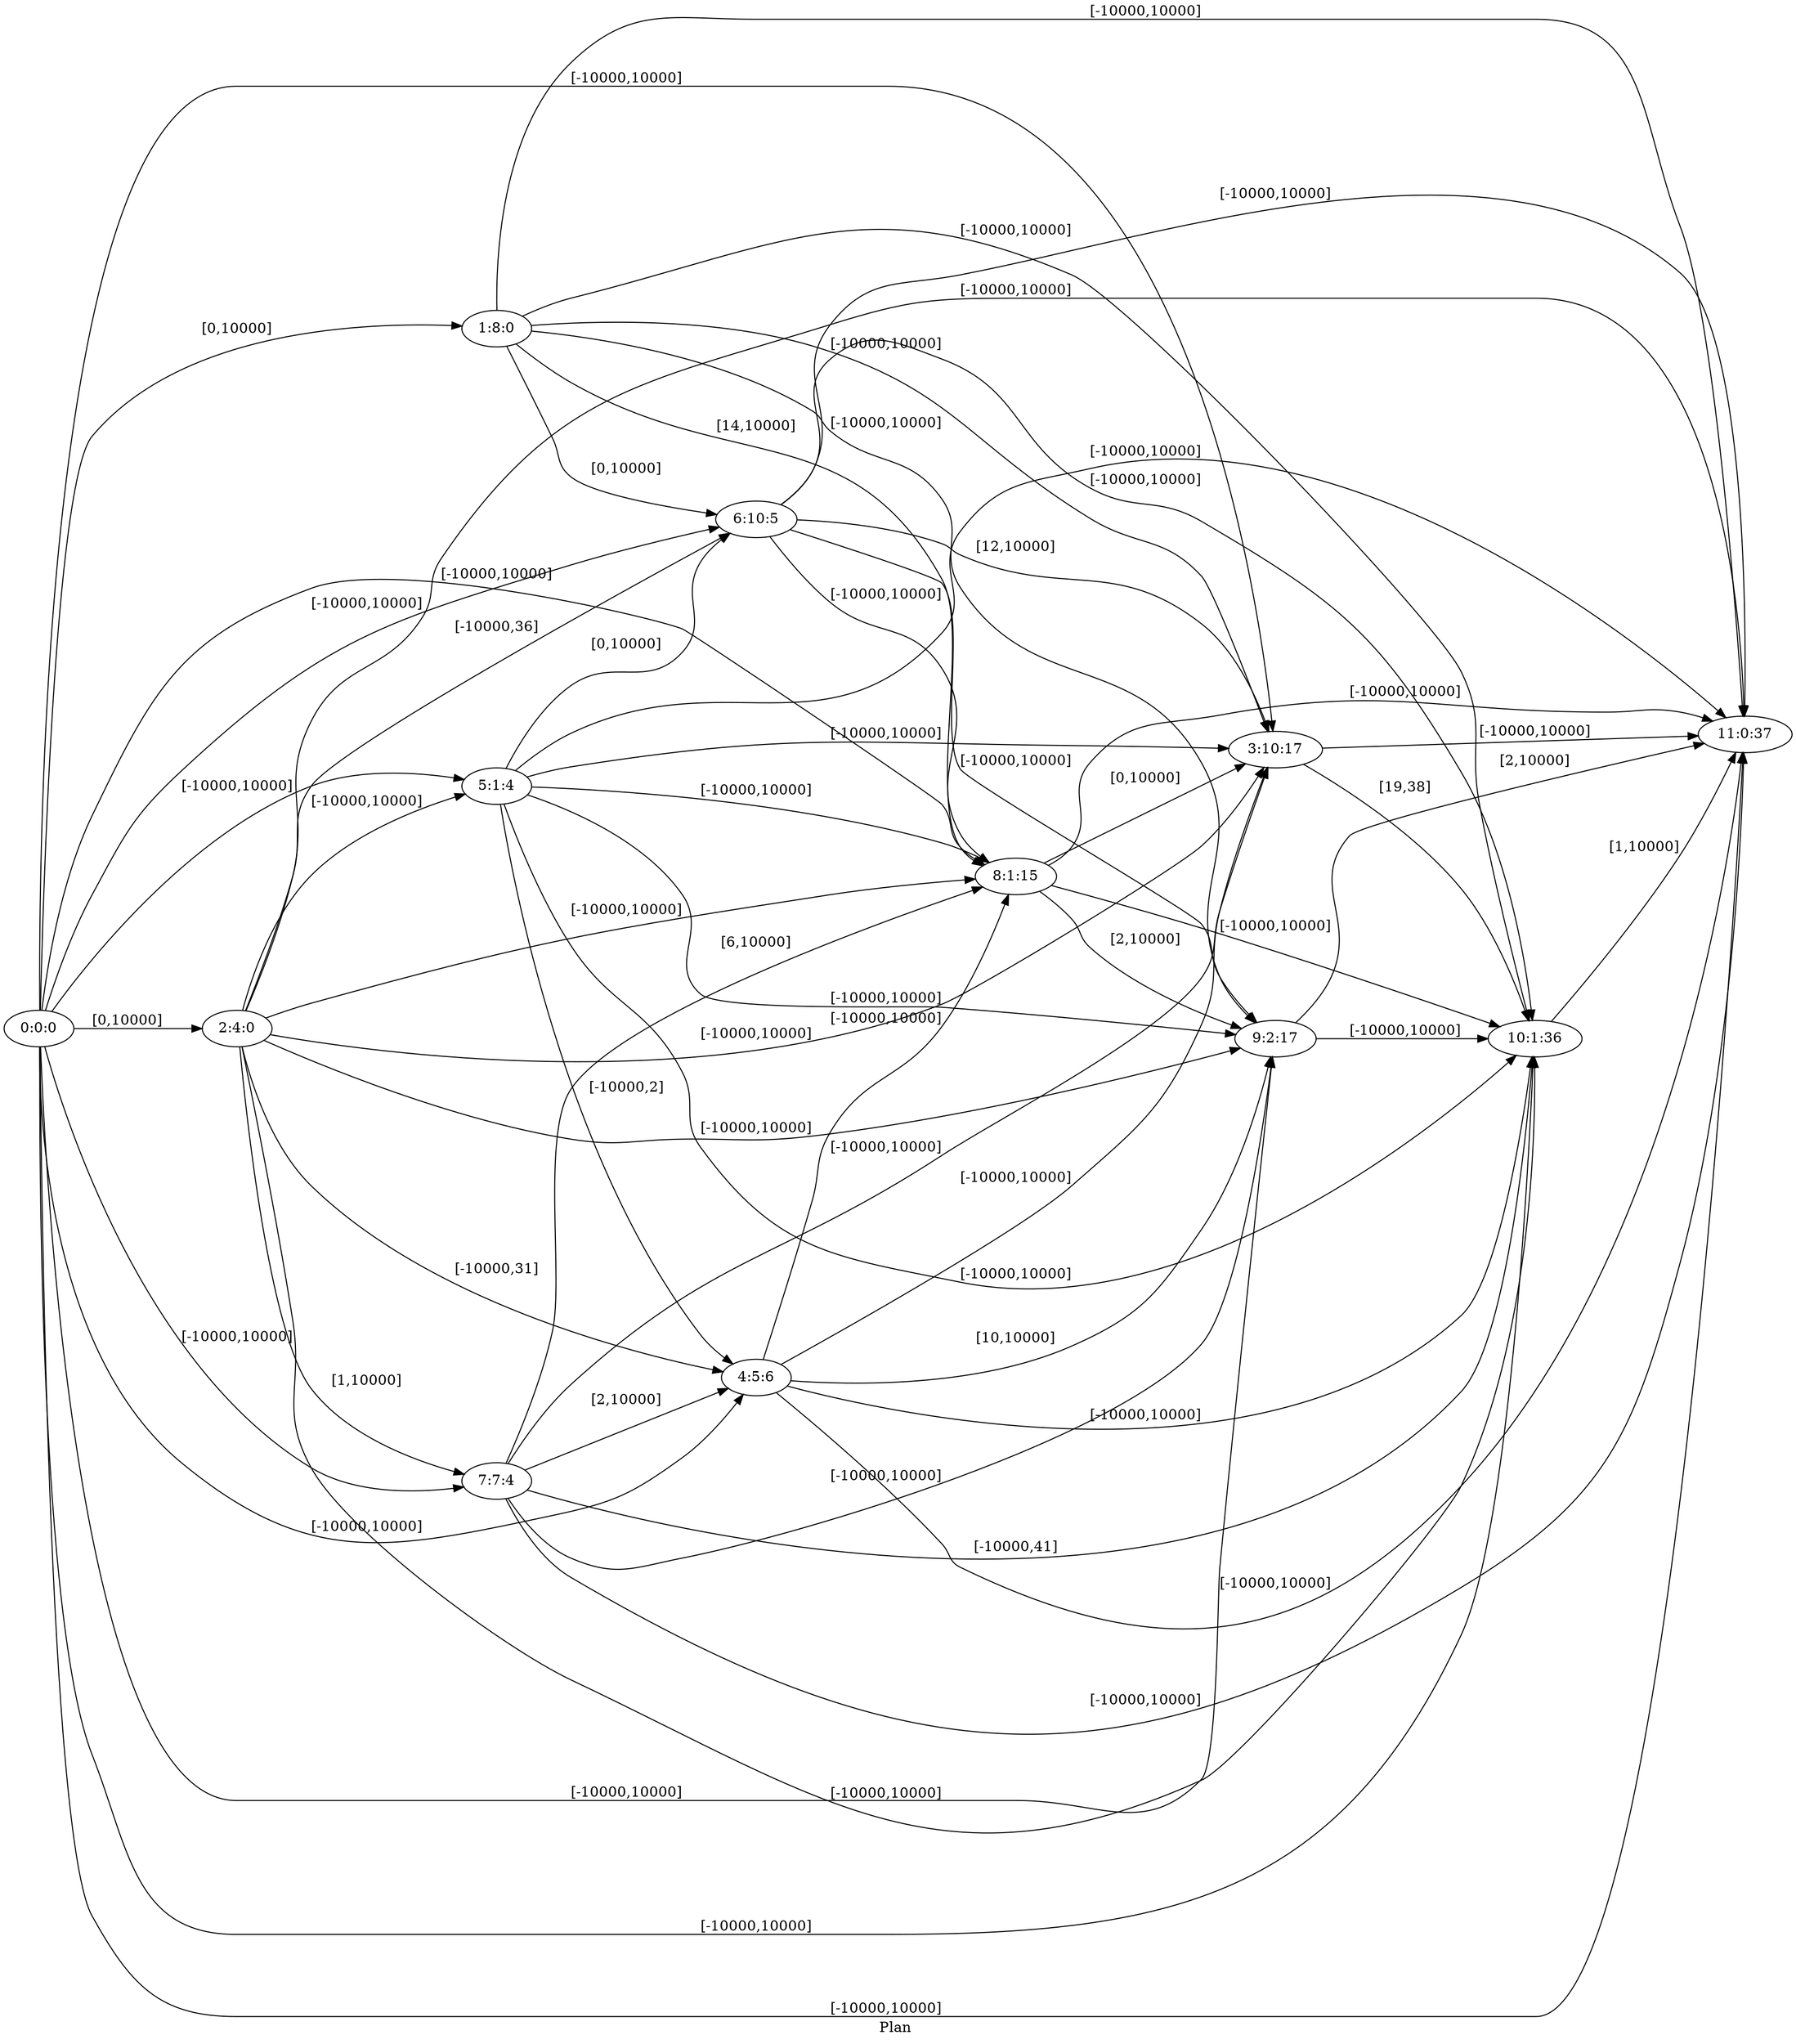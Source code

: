 digraph G {
 rankdir = LR;
 nodesep = .45; 
 size = 30;
label="Plan ";
 fldt = 0.411787;
"0:0:0"->"1:8:0"[ label = "[0,10000]"];
"0:0:0"->"2:4:0"[ label = "[0,10000]"];
"0:0:0"->"3:10:17"[ label = "[-10000,10000]"];
"0:0:0"->"4:5:6"[ label = "[-10000,10000]"];
"0:0:0"->"5:1:4"[ label = "[-10000,10000]"];
"0:0:0"->"6:10:5"[ label = "[-10000,10000]"];
"0:0:0"->"7:7:4"[ label = "[-10000,10000]"];
"0:0:0"->"8:1:15"[ label = "[-10000,10000]"];
"0:0:0"->"9:2:17"[ label = "[-10000,10000]"];
"0:0:0"->"10:1:36"[ label = "[-10000,10000]"];
"0:0:0"->"11:0:37"[ label = "[-10000,10000]"];
"1:8:0"->"3:10:17"[ label = "[-10000,10000]"];
"1:8:0"->"6:10:5"[ label = "[0,10000]"];
"1:8:0"->"8:1:15"[ label = "[14,10000]"];
"1:8:0"->"9:2:17"[ label = "[-10000,10000]"];
"1:8:0"->"10:1:36"[ label = "[-10000,10000]"];
"1:8:0"->"11:0:37"[ label = "[-10000,10000]"];
"2:4:0"->"3:10:17"[ label = "[-10000,10000]"];
"2:4:0"->"4:5:6"[ label = "[-10000,31]"];
"2:4:0"->"5:1:4"[ label = "[-10000,10000]"];
"2:4:0"->"6:10:5"[ label = "[-10000,36]"];
"2:4:0"->"7:7:4"[ label = "[1,10000]"];
"2:4:0"->"8:1:15"[ label = "[-10000,10000]"];
"2:4:0"->"9:2:17"[ label = "[-10000,10000]"];
"2:4:0"->"10:1:36"[ label = "[-10000,10000]"];
"2:4:0"->"11:0:37"[ label = "[-10000,10000]"];
"3:10:17"->"10:1:36"[ label = "[19,38]"];
"3:10:17"->"11:0:37"[ label = "[-10000,10000]"];
"4:5:6"->"3:10:17"[ label = "[-10000,10000]"];
"4:5:6"->"8:1:15"[ label = "[-10000,10000]"];
"4:5:6"->"9:2:17"[ label = "[10,10000]"];
"4:5:6"->"10:1:36"[ label = "[-10000,10000]"];
"4:5:6"->"11:0:37"[ label = "[-10000,10000]"];
"5:1:4"->"3:10:17"[ label = "[-10000,10000]"];
"5:1:4"->"4:5:6"[ label = "[-10000,2]"];
"5:1:4"->"6:10:5"[ label = "[0,10000]"];
"5:1:4"->"8:1:15"[ label = "[-10000,10000]"];
"5:1:4"->"9:2:17"[ label = "[-10000,10000]"];
"5:1:4"->"10:1:36"[ label = "[-10000,10000]"];
"5:1:4"->"11:0:37"[ label = "[-10000,10000]"];
"6:10:5"->"3:10:17"[ label = "[12,10000]"];
"6:10:5"->"8:1:15"[ label = "[-10000,10000]"];
"6:10:5"->"9:2:17"[ label = "[-10000,10000]"];
"6:10:5"->"10:1:36"[ label = "[-10000,10000]"];
"6:10:5"->"11:0:37"[ label = "[-10000,10000]"];
"7:7:4"->"3:10:17"[ label = "[-10000,10000]"];
"7:7:4"->"4:5:6"[ label = "[2,10000]"];
"7:7:4"->"8:1:15"[ label = "[6,10000]"];
"7:7:4"->"9:2:17"[ label = "[-10000,10000]"];
"7:7:4"->"10:1:36"[ label = "[-10000,41]"];
"7:7:4"->"11:0:37"[ label = "[-10000,10000]"];
"8:1:15"->"3:10:17"[ label = "[0,10000]"];
"8:1:15"->"9:2:17"[ label = "[2,10000]"];
"8:1:15"->"10:1:36"[ label = "[-10000,10000]"];
"8:1:15"->"11:0:37"[ label = "[-10000,10000]"];
"9:2:17"->"10:1:36"[ label = "[-10000,10000]"];
"9:2:17"->"11:0:37"[ label = "[2,10000]"];
"10:1:36"->"11:0:37"[ label = "[1,10000]"];
}
